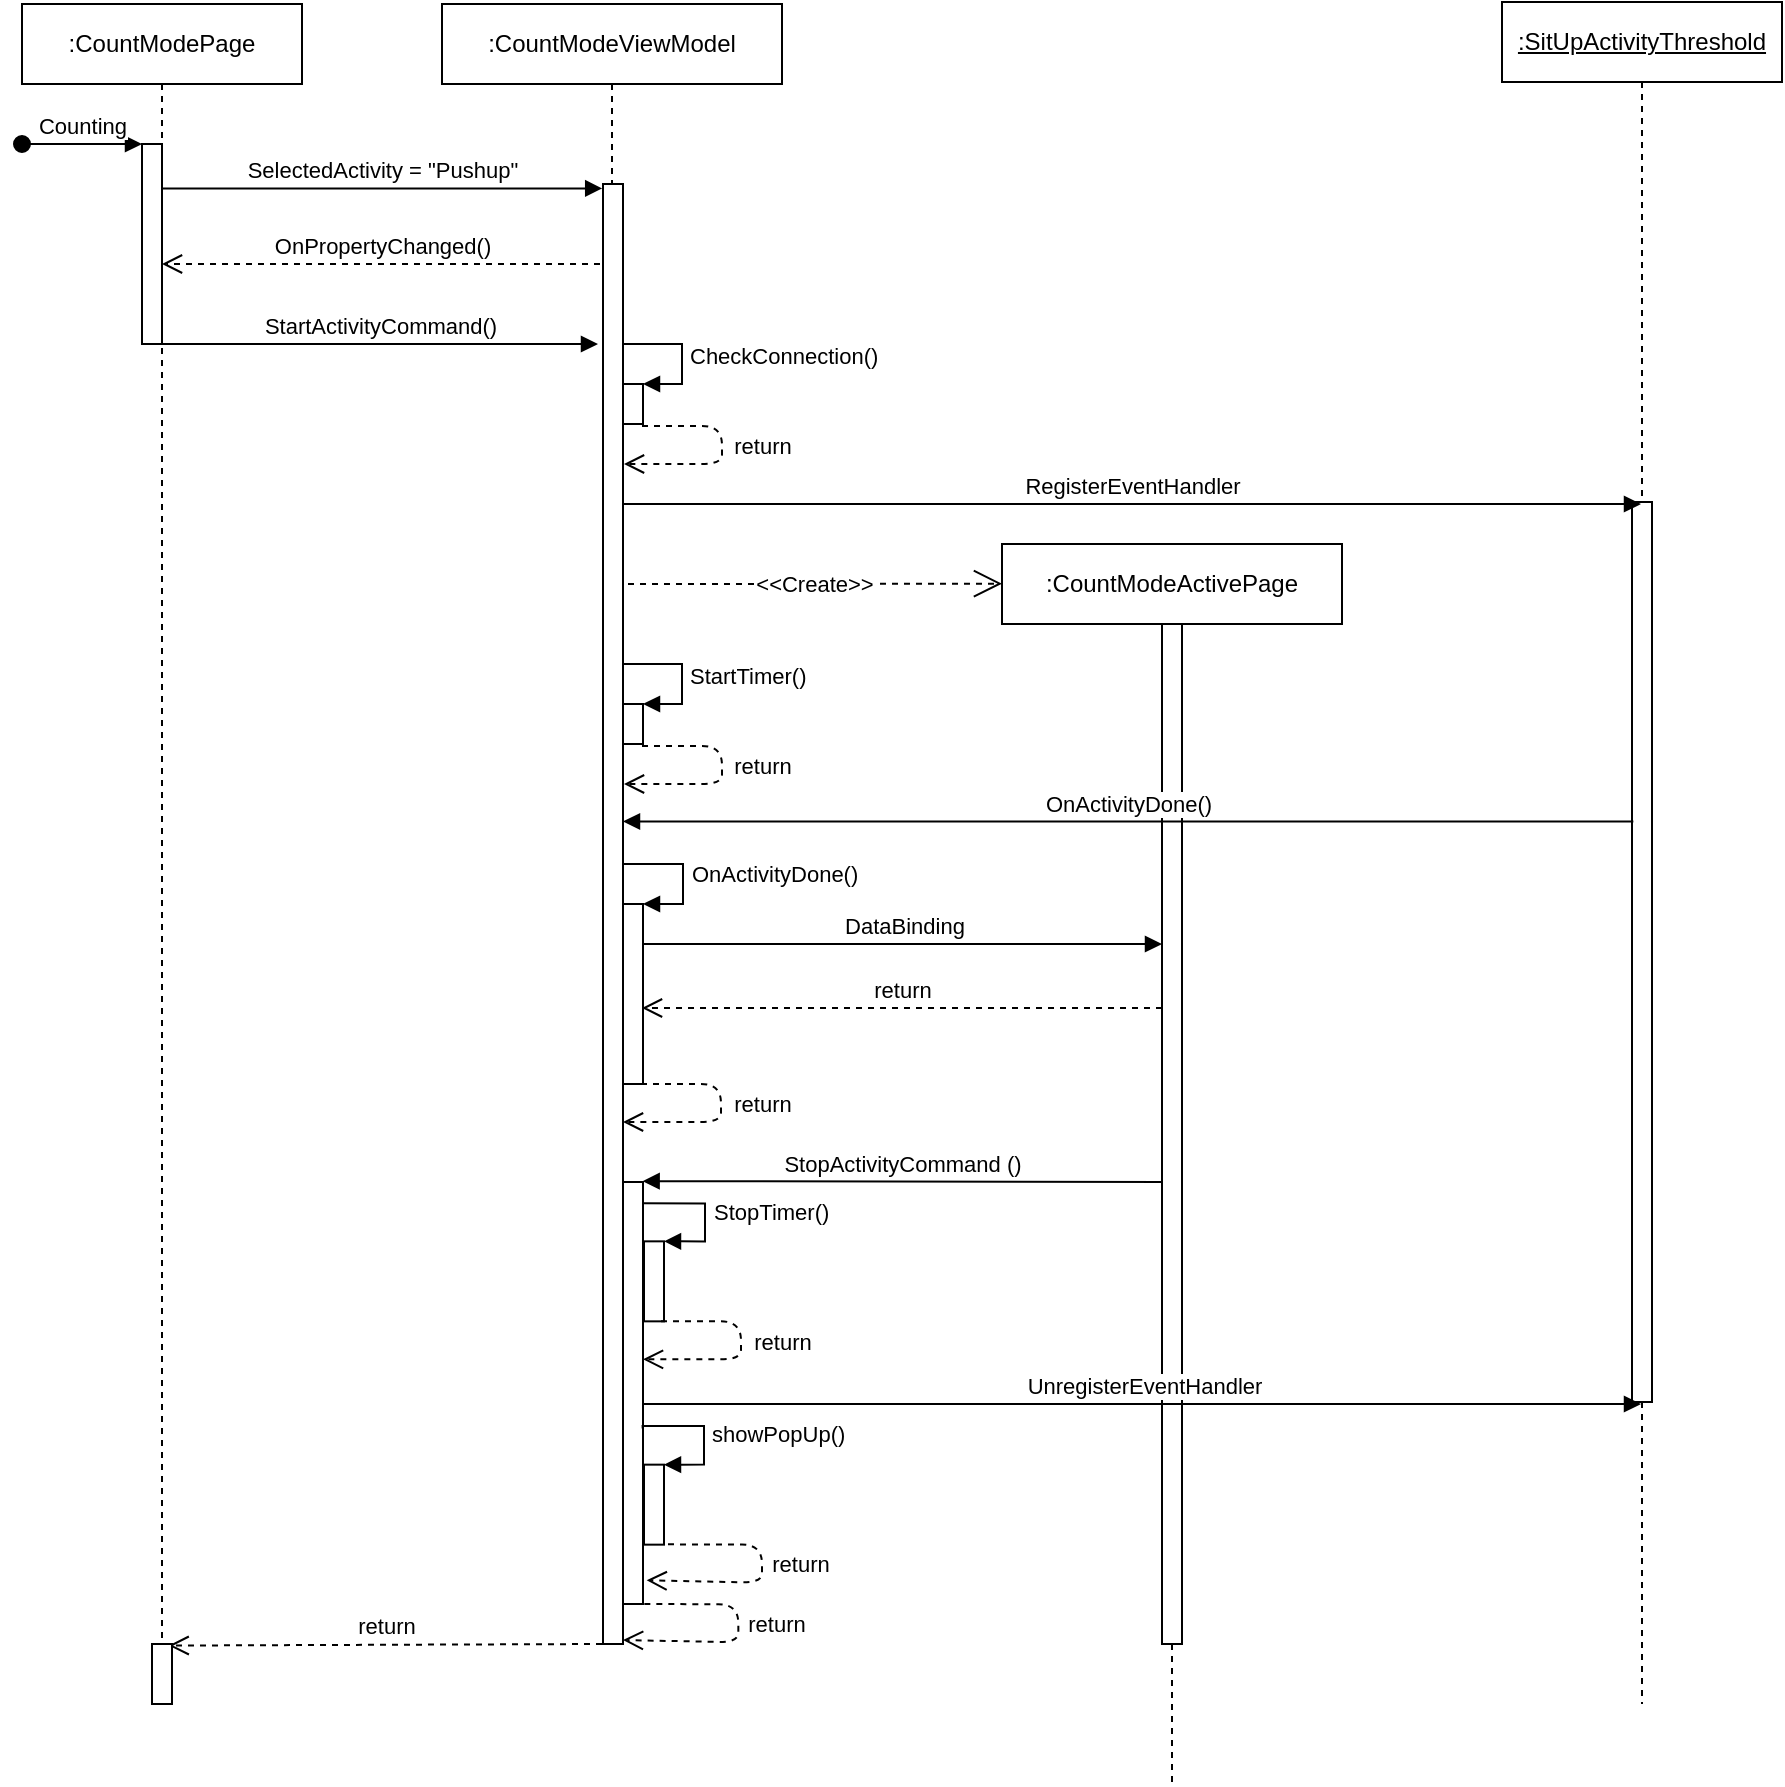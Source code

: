<mxfile version="12.4.3" type="device" pages="1"><diagram id="7gCHXkxlwgsrZA60mruX" name="Page-1"><mxGraphModel dx="1221" dy="645" grid="1" gridSize="10" guides="1" tooltips="1" connect="1" arrows="1" fold="1" page="1" pageScale="1" pageWidth="827" pageHeight="1169" math="0" shadow="0"><root><mxCell id="0"/><mxCell id="1" parent="0"/><mxCell id="NrII8nF01W9vyRoiJKoE-1" value=":CountModeViewModel" style="shape=umlLifeline;perimeter=lifelinePerimeter;whiteSpace=wrap;html=1;container=1;collapsible=0;recursiveResize=0;outlineConnect=0;" parent="1" vertex="1"><mxGeometry x="340" y="110" width="170" height="820" as="geometry"/></mxCell><mxCell id="NrII8nF01W9vyRoiJKoE-11" value="" style="html=1;points=[];perimeter=orthogonalPerimeter;" parent="NrII8nF01W9vyRoiJKoE-1" vertex="1"><mxGeometry x="80.5" y="90" width="10" height="730" as="geometry"/></mxCell><mxCell id="mSr3lUWXyrUyYBY1GPrM-10" value="" style="html=1;points=[];perimeter=orthogonalPerimeter;" vertex="1" parent="NrII8nF01W9vyRoiJKoE-1"><mxGeometry x="90.5" y="350" width="10" height="20" as="geometry"/></mxCell><mxCell id="mSr3lUWXyrUyYBY1GPrM-9" value="StartTimer()" style="edgeStyle=orthogonalEdgeStyle;html=1;align=left;spacingLeft=2;endArrow=block;rounded=0;entryX=1;entryY=0;exitX=1.03;exitY=0.349;exitDx=0;exitDy=0;exitPerimeter=0;" edge="1" target="mSr3lUWXyrUyYBY1GPrM-10" parent="NrII8nF01W9vyRoiJKoE-1"><mxGeometry relative="1" as="geometry"><mxPoint x="91" y="330" as="sourcePoint"/><Array as="points"><mxPoint x="120" y="330"/><mxPoint x="120" y="350"/></Array></mxGeometry></mxCell><mxCell id="mSr3lUWXyrUyYBY1GPrM-11" value="return" style="html=1;verticalAlign=bottom;endArrow=open;dashed=1;endSize=8;" edge="1" parent="NrII8nF01W9vyRoiJKoE-1"><mxGeometry x="0.093" y="-20" relative="1" as="geometry"><mxPoint x="100" y="371" as="sourcePoint"/><mxPoint x="91" y="390" as="targetPoint"/><Array as="points"><mxPoint x="140" y="371"/><mxPoint x="140" y="390"/></Array><mxPoint x="20" y="20" as="offset"/></mxGeometry></mxCell><mxCell id="NrII8nF01W9vyRoiJKoE-8" value=":CountModePage" style="shape=umlLifeline;perimeter=lifelinePerimeter;whiteSpace=wrap;html=1;container=1;collapsible=0;recursiveResize=0;outlineConnect=0;" parent="1" vertex="1"><mxGeometry x="130" y="110" width="140" height="830" as="geometry"/></mxCell><mxCell id="NrII8nF01W9vyRoiJKoE-9" value="" style="html=1;points=[];perimeter=orthogonalPerimeter;" parent="NrII8nF01W9vyRoiJKoE-8" vertex="1"><mxGeometry x="60" y="70" width="10" height="100" as="geometry"/></mxCell><mxCell id="NrII8nF01W9vyRoiJKoE-10" value="Counting" style="html=1;verticalAlign=bottom;startArrow=oval;endArrow=block;startSize=8;" parent="NrII8nF01W9vyRoiJKoE-8" target="NrII8nF01W9vyRoiJKoE-9" edge="1"><mxGeometry relative="1" as="geometry"><mxPoint y="70" as="sourcePoint"/></mxGeometry></mxCell><mxCell id="NrII8nF01W9vyRoiJKoE-12" value="SelectedActivity = &quot;Pushup&quot;" style="html=1;verticalAlign=bottom;endArrow=block;entryX=-0.04;entryY=0.003;entryDx=0;entryDy=0;entryPerimeter=0;" parent="1" source="NrII8nF01W9vyRoiJKoE-8" target="NrII8nF01W9vyRoiJKoE-11" edge="1"><mxGeometry relative="1" as="geometry"><mxPoint x="350" y="190" as="sourcePoint"/></mxGeometry></mxCell><mxCell id="NrII8nF01W9vyRoiJKoE-35" value=":CountModeActivePage" style="shape=umlLifeline;perimeter=lifelinePerimeter;whiteSpace=wrap;html=1;container=1;collapsible=0;recursiveResize=0;outlineConnect=0;" parent="1" vertex="1"><mxGeometry x="620" y="380" width="170" height="620" as="geometry"/></mxCell><mxCell id="mSr3lUWXyrUyYBY1GPrM-20" value="" style="html=1;points=[];perimeter=orthogonalPerimeter;" vertex="1" parent="NrII8nF01W9vyRoiJKoE-35"><mxGeometry x="80" y="40" width="10" height="510" as="geometry"/></mxCell><mxCell id="NrII8nF01W9vyRoiJKoE-38" value="&amp;lt;&amp;lt;Create&amp;gt;&amp;gt;" style="endArrow=open;endSize=12;dashed=1;html=1;entryX=0;entryY=0.032;entryDx=0;entryDy=0;entryPerimeter=0;" parent="1" target="NrII8nF01W9vyRoiJKoE-35" edge="1"><mxGeometry width="160" relative="1" as="geometry"><mxPoint x="433" y="400" as="sourcePoint"/><mxPoint x="580" y="510" as="targetPoint"/></mxGeometry></mxCell><mxCell id="mSr3lUWXyrUyYBY1GPrM-2" value="OnPropertyChanged()" style="html=1;verticalAlign=bottom;endArrow=open;dashed=1;endSize=8;" edge="1" parent="1" target="NrII8nF01W9vyRoiJKoE-8"><mxGeometry relative="1" as="geometry"><mxPoint x="419" y="240" as="sourcePoint"/><mxPoint x="210" y="220" as="targetPoint"/></mxGeometry></mxCell><mxCell id="mSr3lUWXyrUyYBY1GPrM-3" value="StartActivityCommand()" style="html=1;verticalAlign=bottom;endArrow=block;" edge="1" parent="1" source="NrII8nF01W9vyRoiJKoE-8"><mxGeometry width="80" relative="1" as="geometry"><mxPoint x="210" y="250" as="sourcePoint"/><mxPoint x="418" y="280" as="targetPoint"/><Array as="points"/></mxGeometry></mxCell><mxCell id="mSr3lUWXyrUyYBY1GPrM-6" value="" style="html=1;points=[];perimeter=orthogonalPerimeter;" vertex="1" parent="1"><mxGeometry x="430.5" y="300" width="10" height="20" as="geometry"/></mxCell><mxCell id="mSr3lUWXyrUyYBY1GPrM-7" value="CheckConnection()" style="edgeStyle=orthogonalEdgeStyle;html=1;align=left;spacingLeft=2;endArrow=block;rounded=0;entryX=1;entryY=0;exitX=1.03;exitY=0.349;exitDx=0;exitDy=0;exitPerimeter=0;" edge="1" target="mSr3lUWXyrUyYBY1GPrM-6" parent="1"><mxGeometry relative="1" as="geometry"><mxPoint x="431" y="280" as="sourcePoint"/><Array as="points"><mxPoint x="460" y="280"/><mxPoint x="460" y="300"/></Array></mxGeometry></mxCell><mxCell id="mSr3lUWXyrUyYBY1GPrM-8" value="return" style="html=1;verticalAlign=bottom;endArrow=open;dashed=1;endSize=8;" edge="1" parent="1"><mxGeometry x="0.093" y="-20" relative="1" as="geometry"><mxPoint x="440" y="321" as="sourcePoint"/><mxPoint x="431" y="340" as="targetPoint"/><Array as="points"><mxPoint x="480" y="321"/><mxPoint x="480" y="340"/></Array><mxPoint x="20" y="20" as="offset"/></mxGeometry></mxCell><mxCell id="mSr3lUWXyrUyYBY1GPrM-12" value="&lt;u&gt;:SitUpActivityThreshold&lt;/u&gt;" style="shape=umlLifeline;perimeter=lifelinePerimeter;whiteSpace=wrap;html=1;container=1;collapsible=0;recursiveResize=0;outlineConnect=0;" vertex="1" parent="1"><mxGeometry x="870" y="109" width="140" height="851" as="geometry"/></mxCell><mxCell id="mSr3lUWXyrUyYBY1GPrM-13" value="" style="html=1;points=[];perimeter=orthogonalPerimeter;" vertex="1" parent="mSr3lUWXyrUyYBY1GPrM-12"><mxGeometry x="65" y="250" width="10" height="450" as="geometry"/></mxCell><mxCell id="mSr3lUWXyrUyYBY1GPrM-14" value="RegisterEventHandler" style="html=1;verticalAlign=bottom;endArrow=block;" edge="1" parent="1" target="mSr3lUWXyrUyYBY1GPrM-12"><mxGeometry width="80" relative="1" as="geometry"><mxPoint x="430.5" y="360" as="sourcePoint"/><mxPoint x="930" y="360" as="targetPoint"/></mxGeometry></mxCell><mxCell id="mSr3lUWXyrUyYBY1GPrM-15" value="OnActivityDone()" style="html=1;verticalAlign=bottom;endArrow=block;exitX=0.067;exitY=0.355;exitDx=0;exitDy=0;exitPerimeter=0;" edge="1" parent="1" source="mSr3lUWXyrUyYBY1GPrM-13" target="NrII8nF01W9vyRoiJKoE-11"><mxGeometry width="80" relative="1" as="geometry"><mxPoint x="930" y="519" as="sourcePoint"/><mxPoint x="660" y="560" as="targetPoint"/></mxGeometry></mxCell><mxCell id="mSr3lUWXyrUyYBY1GPrM-16" value="" style="html=1;points=[];perimeter=orthogonalPerimeter;" vertex="1" parent="1"><mxGeometry x="430.5" y="560" width="10" height="90" as="geometry"/></mxCell><mxCell id="mSr3lUWXyrUyYBY1GPrM-17" value="OnActivityDone()" style="edgeStyle=orthogonalEdgeStyle;html=1;align=left;spacingLeft=2;endArrow=block;rounded=0;entryX=1;entryY=0;" edge="1" target="mSr3lUWXyrUyYBY1GPrM-16" parent="1"><mxGeometry relative="1" as="geometry"><mxPoint x="430" y="540" as="sourcePoint"/><Array as="points"><mxPoint x="460.5" y="540"/></Array></mxGeometry></mxCell><mxCell id="mSr3lUWXyrUyYBY1GPrM-18" value="DataBinding" style="html=1;verticalAlign=bottom;endArrow=block;" edge="1" parent="1" target="mSr3lUWXyrUyYBY1GPrM-20"><mxGeometry width="80" relative="1" as="geometry"><mxPoint x="440.5" y="580" as="sourcePoint"/><mxPoint x="520.5" y="580" as="targetPoint"/></mxGeometry></mxCell><mxCell id="mSr3lUWXyrUyYBY1GPrM-19" value="StopActivityCommand ()" style="html=1;verticalAlign=bottom;endArrow=block;entryX=0.983;entryY=-0.002;entryDx=0;entryDy=0;entryPerimeter=0;" edge="1" parent="1" target="mSr3lUWXyrUyYBY1GPrM-28"><mxGeometry width="80" relative="1" as="geometry"><mxPoint x="700" y="699" as="sourcePoint"/><mxPoint x="450" y="699" as="targetPoint"/></mxGeometry></mxCell><mxCell id="mSr3lUWXyrUyYBY1GPrM-21" value="return" style="html=1;verticalAlign=bottom;endArrow=open;dashed=1;endSize=8;" edge="1" parent="1"><mxGeometry x="0.093" y="-20" relative="1" as="geometry"><mxPoint x="439.5" y="650" as="sourcePoint"/><mxPoint x="430.5" y="669" as="targetPoint"/><Array as="points"><mxPoint x="479.5" y="650"/><mxPoint x="479.5" y="669"/></Array><mxPoint x="20" y="20" as="offset"/></mxGeometry></mxCell><mxCell id="mSr3lUWXyrUyYBY1GPrM-22" value="return" style="html=1;verticalAlign=bottom;endArrow=open;dashed=1;endSize=8;" edge="1" parent="1"><mxGeometry relative="1" as="geometry"><mxPoint x="700" y="612" as="sourcePoint"/><mxPoint x="440" y="612" as="targetPoint"/></mxGeometry></mxCell><mxCell id="mSr3lUWXyrUyYBY1GPrM-25" value="" style="html=1;points=[];perimeter=orthogonalPerimeter;" vertex="1" parent="1"><mxGeometry x="441" y="728.67" width="10" height="40" as="geometry"/></mxCell><mxCell id="mSr3lUWXyrUyYBY1GPrM-26" value="StopTimer()" style="edgeStyle=orthogonalEdgeStyle;html=1;align=left;spacingLeft=2;endArrow=block;rounded=0;entryX=1;entryY=0;exitX=0.917;exitY=0.802;exitDx=0;exitDy=0;exitPerimeter=0;" edge="1" target="mSr3lUWXyrUyYBY1GPrM-25" parent="1"><mxGeometry relative="1" as="geometry"><mxPoint x="440.5" y="709.673" as="sourcePoint"/><Array as="points"><mxPoint x="471.5" y="709.34"/><mxPoint x="471.5" y="729.34"/></Array></mxGeometry></mxCell><mxCell id="mSr3lUWXyrUyYBY1GPrM-27" value="return" style="html=1;verticalAlign=bottom;endArrow=open;dashed=1;endSize=8;" edge="1" parent="1"><mxGeometry x="0.093" y="-20" relative="1" as="geometry"><mxPoint x="449.5" y="768.67" as="sourcePoint"/><mxPoint x="440.5" y="787.67" as="targetPoint"/><Array as="points"><mxPoint x="489.5" y="768.67"/><mxPoint x="489.5" y="787.67"/></Array><mxPoint x="20" y="20" as="offset"/></mxGeometry></mxCell><mxCell id="mSr3lUWXyrUyYBY1GPrM-28" value="" style="html=1;points=[];perimeter=orthogonalPerimeter;" vertex="1" parent="1"><mxGeometry x="430.5" y="699" width="10" height="211" as="geometry"/></mxCell><mxCell id="mSr3lUWXyrUyYBY1GPrM-29" value="UnregisterEventHandler" style="html=1;verticalAlign=bottom;endArrow=block;" edge="1" parent="1" target="mSr3lUWXyrUyYBY1GPrM-12"><mxGeometry width="80" relative="1" as="geometry"><mxPoint x="441" y="810" as="sourcePoint"/><mxPoint x="521" y="810" as="targetPoint"/></mxGeometry></mxCell><mxCell id="mSr3lUWXyrUyYBY1GPrM-30" value="" style="html=1;points=[];perimeter=orthogonalPerimeter;" vertex="1" parent="1"><mxGeometry x="441" y="840.33" width="10" height="40" as="geometry"/></mxCell><mxCell id="mSr3lUWXyrUyYBY1GPrM-31" value="showPopUp()" style="edgeStyle=orthogonalEdgeStyle;html=1;align=left;spacingLeft=2;endArrow=block;rounded=0;entryX=1;entryY=0;exitX=0.983;exitY=0.584;exitDx=0;exitDy=0;exitPerimeter=0;" edge="1" target="mSr3lUWXyrUyYBY1GPrM-30" parent="1" source="mSr3lUWXyrUyYBY1GPrM-28"><mxGeometry relative="1" as="geometry"><mxPoint x="446" y="820.33" as="sourcePoint"/><Array as="points"><mxPoint x="440" y="821"/><mxPoint x="471" y="821"/><mxPoint x="471" y="841"/></Array></mxGeometry></mxCell><mxCell id="mSr3lUWXyrUyYBY1GPrM-32" value="return" style="html=1;verticalAlign=bottom;endArrow=open;dashed=1;endSize=8;entryX=1.183;entryY=0.944;entryDx=0;entryDy=0;entryPerimeter=0;exitX=1.2;exitY=0.996;exitDx=0;exitDy=0;exitPerimeter=0;" edge="1" parent="1" source="mSr3lUWXyrUyYBY1GPrM-30" target="mSr3lUWXyrUyYBY1GPrM-28"><mxGeometry x="0.093" y="-20" relative="1" as="geometry"><mxPoint x="460" y="880.33" as="sourcePoint"/><mxPoint x="451" y="899.33" as="targetPoint"/><Array as="points"><mxPoint x="500" y="880.33"/><mxPoint x="500" y="899.33"/></Array><mxPoint x="20" y="20" as="offset"/></mxGeometry></mxCell><mxCell id="mSr3lUWXyrUyYBY1GPrM-33" value="return" style="html=1;verticalAlign=bottom;endArrow=open;dashed=1;endSize=8;entryX=1.183;entryY=0.944;entryDx=0;entryDy=0;entryPerimeter=0;exitX=1.2;exitY=0.996;exitDx=0;exitDy=0;exitPerimeter=0;" edge="1" parent="1"><mxGeometry x="0.093" y="-20" relative="1" as="geometry"><mxPoint x="441.17" y="910" as="sourcePoint"/><mxPoint x="430.5" y="928.014" as="targetPoint"/><Array as="points"><mxPoint x="488.17" y="910.16"/><mxPoint x="488.17" y="929.16"/></Array><mxPoint x="20" y="20" as="offset"/></mxGeometry></mxCell><mxCell id="mSr3lUWXyrUyYBY1GPrM-34" value="return" style="html=1;verticalAlign=bottom;endArrow=open;dashed=1;endSize=8;exitX=-0.05;exitY=1;exitDx=0;exitDy=0;exitPerimeter=0;entryX=0.834;entryY=0.026;entryDx=0;entryDy=0;entryPerimeter=0;" edge="1" parent="1" source="NrII8nF01W9vyRoiJKoE-11" target="mSr3lUWXyrUyYBY1GPrM-35"><mxGeometry relative="1" as="geometry"><mxPoint x="410" y="930" as="sourcePoint"/><mxPoint x="330" y="930" as="targetPoint"/></mxGeometry></mxCell><mxCell id="mSr3lUWXyrUyYBY1GPrM-35" value="" style="html=1;points=[];perimeter=orthogonalPerimeter;" vertex="1" parent="1"><mxGeometry x="195" y="930" width="10" height="30" as="geometry"/></mxCell></root></mxGraphModel></diagram></mxfile>